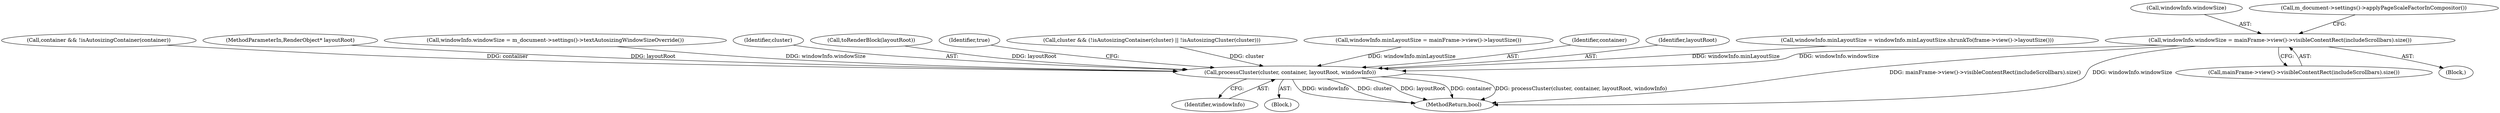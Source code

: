 digraph "0_Chrome_60c9d8a39e4aa78dd51c236bd1b2c4f17c9d27fe@API" {
"1000135" [label="(Call,windowInfo.windowSize = mainFrame->view()->visibleContentRect(includeScrollbars).size())"];
"1000205" [label="(Call,processCluster(cluster, container, layoutRoot, windowInfo))"];
"1000180" [label="(Call,container && !isAutosizingContainer(container))"];
"1000101" [label="(MethodParameterIn,RenderObject* layoutRoot)"];
"1000209" [label="(Identifier,windowInfo)"];
"1000136" [label="(Call,windowInfo.windowSize)"];
"1000121" [label="(Call,windowInfo.windowSize = m_document->settings()->textAutosizingWindowSizeOverride())"];
"1000102" [label="(Block,)"];
"1000206" [label="(Identifier,cluster)"];
"1000176" [label="(Call,toRenderBlock(layoutRoot))"];
"1000211" [label="(Identifier,true)"];
"1000212" [label="(MethodReturn,bool)"];
"1000142" [label="(Call,m_document->settings()->applyPageScaleFactorInCompositor())"];
"1000193" [label="(Call,cluster && (!isAutosizingContainer(cluster) || !isAutosizingCluster(cluster)))"];
"1000147" [label="(Call,windowInfo.minLayoutSize = mainFrame->view()->layoutSize())"];
"1000135" [label="(Call,windowInfo.windowSize = mainFrame->view()->visibleContentRect(includeScrollbars).size())"];
"1000205" [label="(Call,processCluster(cluster, container, layoutRoot, windowInfo))"];
"1000139" [label="(Call,mainFrame->view()->visibleContentRect(includeScrollbars).size())"];
"1000207" [label="(Identifier,container)"];
"1000128" [label="(Block,)"];
"1000208" [label="(Identifier,layoutRoot)"];
"1000165" [label="(Call,windowInfo.minLayoutSize = windowInfo.minLayoutSize.shrunkTo(frame->view()->layoutSize()))"];
"1000135" -> "1000128"  [label="AST: "];
"1000135" -> "1000139"  [label="CFG: "];
"1000136" -> "1000135"  [label="AST: "];
"1000139" -> "1000135"  [label="AST: "];
"1000142" -> "1000135"  [label="CFG: "];
"1000135" -> "1000212"  [label="DDG: mainFrame->view()->visibleContentRect(includeScrollbars).size()"];
"1000135" -> "1000212"  [label="DDG: windowInfo.windowSize"];
"1000135" -> "1000205"  [label="DDG: windowInfo.windowSize"];
"1000205" -> "1000102"  [label="AST: "];
"1000205" -> "1000209"  [label="CFG: "];
"1000206" -> "1000205"  [label="AST: "];
"1000207" -> "1000205"  [label="AST: "];
"1000208" -> "1000205"  [label="AST: "];
"1000209" -> "1000205"  [label="AST: "];
"1000211" -> "1000205"  [label="CFG: "];
"1000205" -> "1000212"  [label="DDG: windowInfo"];
"1000205" -> "1000212"  [label="DDG: cluster"];
"1000205" -> "1000212"  [label="DDG: layoutRoot"];
"1000205" -> "1000212"  [label="DDG: container"];
"1000205" -> "1000212"  [label="DDG: processCluster(cluster, container, layoutRoot, windowInfo)"];
"1000193" -> "1000205"  [label="DDG: cluster"];
"1000180" -> "1000205"  [label="DDG: container"];
"1000176" -> "1000205"  [label="DDG: layoutRoot"];
"1000101" -> "1000205"  [label="DDG: layoutRoot"];
"1000165" -> "1000205"  [label="DDG: windowInfo.minLayoutSize"];
"1000147" -> "1000205"  [label="DDG: windowInfo.minLayoutSize"];
"1000121" -> "1000205"  [label="DDG: windowInfo.windowSize"];
}
